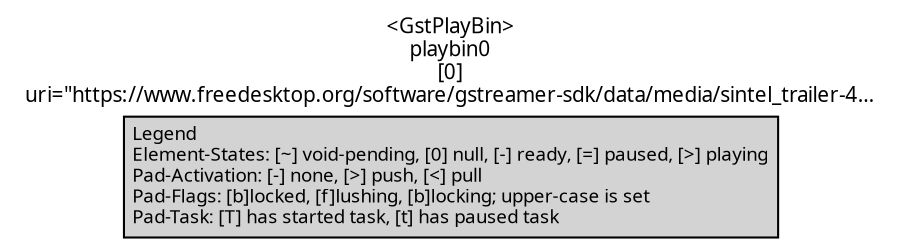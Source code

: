digraph pipeline {
  rankdir=LR;
  fontname="sans";
  fontsize="10";
  labelloc=t;
  nodesep=.1;
  ranksep=.2;
  label="<GstPlayBin>\nplaybin0\n[0]\nuri=\"https://www.freedesktop.org/software/gstreamer-sdk/data/media/sintel_trailer-4…";
  node [style="filled,rounded", shape=box, fontsize="9", fontname="sans", margin="0.0,0.0"];
  edge [labelfontsize="6", fontsize="9", fontname="monospace"];
  
  legend [
    pos="0,0!",
    margin="0.05,0.05",
    style="filled",
    label="Legend\lElement-States: [~] void-pending, [0] null, [-] ready, [=] paused, [>] playing\lPad-Activation: [-] none, [>] push, [<] pull\lPad-Flags: [b]locked, [f]lushing, [b]locking; upper-case is set\lPad-Task: [T] has started task, [t] has paused task\l",
  ];
  subgraph cluster_playsink_0x105066080 {
    fontname="Bitstream Vera Sans";
    fontsize="8";
    style="filled,rounded";
    color=black;
    label="GstPlaySink\nplaysink\n[0]\nparent=(GstPlayBin) playbin0\nflags=video+audio+text+soft-volume+deinterlace+soft-colorbalance\nsend-event-mode=first";
    fillcolor="#ffffff";
    subgraph cluster_streamsynchronizer0_0x1010597a0 {
      fontname="Bitstream Vera Sans";
      fontsize="8";
      style="filled,rounded";
      color=black;
      label="GstStreamSynchronizer\nstreamsynchronizer0\n[0]\nparent=(GstPlaySink) playsink";
      fillcolor="#ffffff";
    }

  }

}
